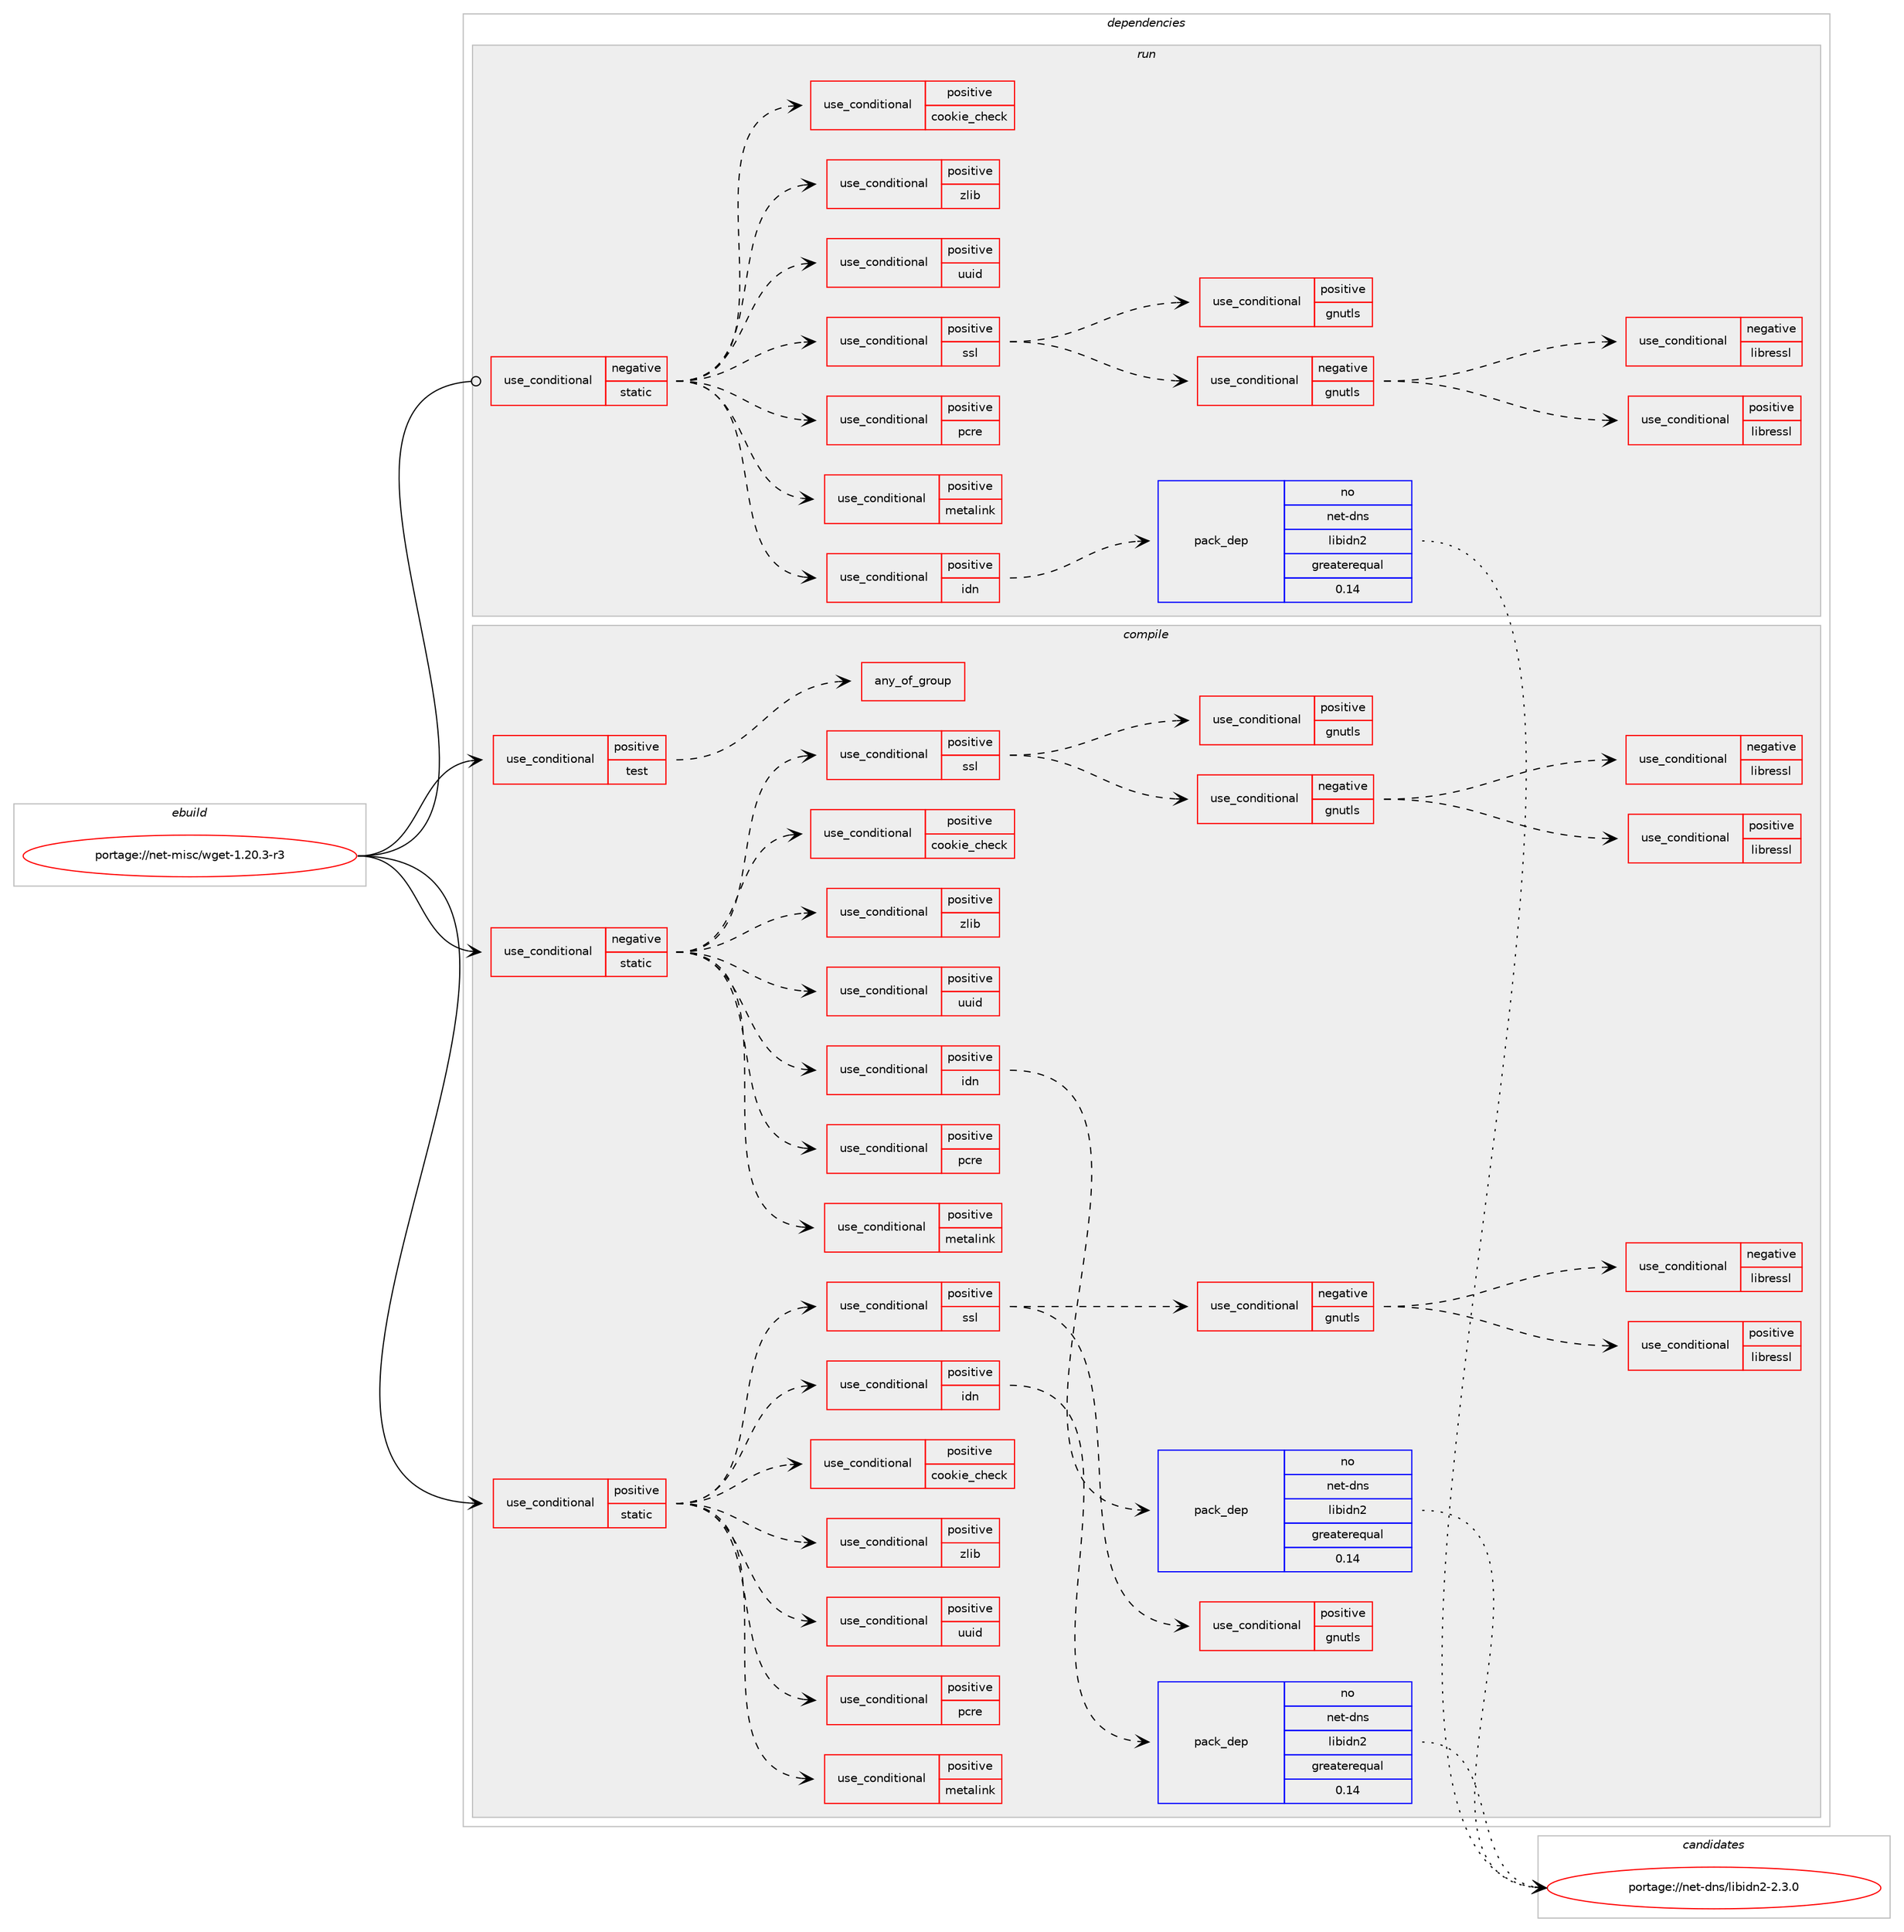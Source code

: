 digraph prolog {

# *************
# Graph options
# *************

newrank=true;
concentrate=true;
compound=true;
graph [rankdir=LR,fontname=Helvetica,fontsize=10,ranksep=1.5];#, ranksep=2.5, nodesep=0.2];
edge  [arrowhead=vee];
node  [fontname=Helvetica,fontsize=10];

# **********
# The ebuild
# **********

subgraph cluster_leftcol {
color=gray;
rank=same;
label=<<i>ebuild</i>>;
id [label="portage://net-misc/wget-1.20.3-r3", color=red, width=4, href="../net-misc/wget-1.20.3-r3.svg"];
}

# ****************
# The dependencies
# ****************

subgraph cluster_midcol {
color=gray;
label=<<i>dependencies</i>>;
subgraph cluster_compile {
fillcolor="#eeeeee";
style=filled;
label=<<i>compile</i>>;
subgraph cond975 {
dependency1502 [label=<<TABLE BORDER="0" CELLBORDER="1" CELLSPACING="0" CELLPADDING="4"><TR><TD ROWSPAN="3" CELLPADDING="10">use_conditional</TD></TR><TR><TD>negative</TD></TR><TR><TD>static</TD></TR></TABLE>>, shape=none, color=red];
subgraph cond976 {
dependency1503 [label=<<TABLE BORDER="0" CELLBORDER="1" CELLSPACING="0" CELLPADDING="4"><TR><TD ROWSPAN="3" CELLPADDING="10">use_conditional</TD></TR><TR><TD>positive</TD></TR><TR><TD>cookie_check</TD></TR></TABLE>>, shape=none, color=red];
# *** BEGIN UNKNOWN DEPENDENCY TYPE (TODO) ***
# dependency1503 -> package_dependency(portage://net-misc/wget-1.20.3-r3,install,no,net-libs,libpsl,none,[,,],[],[])
# *** END UNKNOWN DEPENDENCY TYPE (TODO) ***

}
dependency1502:e -> dependency1503:w [weight=20,style="dashed",arrowhead="vee"];
subgraph cond977 {
dependency1504 [label=<<TABLE BORDER="0" CELLBORDER="1" CELLSPACING="0" CELLPADDING="4"><TR><TD ROWSPAN="3" CELLPADDING="10">use_conditional</TD></TR><TR><TD>positive</TD></TR><TR><TD>idn</TD></TR></TABLE>>, shape=none, color=red];
subgraph pack506 {
dependency1505 [label=<<TABLE BORDER="0" CELLBORDER="1" CELLSPACING="0" CELLPADDING="4" WIDTH="220"><TR><TD ROWSPAN="6" CELLPADDING="30">pack_dep</TD></TR><TR><TD WIDTH="110">no</TD></TR><TR><TD>net-dns</TD></TR><TR><TD>libidn2</TD></TR><TR><TD>greaterequal</TD></TR><TR><TD>0.14</TD></TR></TABLE>>, shape=none, color=blue];
}
dependency1504:e -> dependency1505:w [weight=20,style="dashed",arrowhead="vee"];
}
dependency1502:e -> dependency1504:w [weight=20,style="dashed",arrowhead="vee"];
subgraph cond978 {
dependency1506 [label=<<TABLE BORDER="0" CELLBORDER="1" CELLSPACING="0" CELLPADDING="4"><TR><TD ROWSPAN="3" CELLPADDING="10">use_conditional</TD></TR><TR><TD>positive</TD></TR><TR><TD>metalink</TD></TR></TABLE>>, shape=none, color=red];
# *** BEGIN UNKNOWN DEPENDENCY TYPE (TODO) ***
# dependency1506 -> package_dependency(portage://net-misc/wget-1.20.3-r3,install,no,media-libs,libmetalink,none,[,,],[],[])
# *** END UNKNOWN DEPENDENCY TYPE (TODO) ***

}
dependency1502:e -> dependency1506:w [weight=20,style="dashed",arrowhead="vee"];
subgraph cond979 {
dependency1507 [label=<<TABLE BORDER="0" CELLBORDER="1" CELLSPACING="0" CELLPADDING="4"><TR><TD ROWSPAN="3" CELLPADDING="10">use_conditional</TD></TR><TR><TD>positive</TD></TR><TR><TD>pcre</TD></TR></TABLE>>, shape=none, color=red];
# *** BEGIN UNKNOWN DEPENDENCY TYPE (TODO) ***
# dependency1507 -> package_dependency(portage://net-misc/wget-1.20.3-r3,install,no,dev-libs,libpcre2,none,[,,],[],[])
# *** END UNKNOWN DEPENDENCY TYPE (TODO) ***

}
dependency1502:e -> dependency1507:w [weight=20,style="dashed",arrowhead="vee"];
subgraph cond980 {
dependency1508 [label=<<TABLE BORDER="0" CELLBORDER="1" CELLSPACING="0" CELLPADDING="4"><TR><TD ROWSPAN="3" CELLPADDING="10">use_conditional</TD></TR><TR><TD>positive</TD></TR><TR><TD>ssl</TD></TR></TABLE>>, shape=none, color=red];
subgraph cond981 {
dependency1509 [label=<<TABLE BORDER="0" CELLBORDER="1" CELLSPACING="0" CELLPADDING="4"><TR><TD ROWSPAN="3" CELLPADDING="10">use_conditional</TD></TR><TR><TD>positive</TD></TR><TR><TD>gnutls</TD></TR></TABLE>>, shape=none, color=red];
# *** BEGIN UNKNOWN DEPENDENCY TYPE (TODO) ***
# dependency1509 -> package_dependency(portage://net-misc/wget-1.20.3-r3,install,no,net-libs,gnutls,none,[,,],[slot(0),equal],[])
# *** END UNKNOWN DEPENDENCY TYPE (TODO) ***

}
dependency1508:e -> dependency1509:w [weight=20,style="dashed",arrowhead="vee"];
subgraph cond982 {
dependency1510 [label=<<TABLE BORDER="0" CELLBORDER="1" CELLSPACING="0" CELLPADDING="4"><TR><TD ROWSPAN="3" CELLPADDING="10">use_conditional</TD></TR><TR><TD>negative</TD></TR><TR><TD>gnutls</TD></TR></TABLE>>, shape=none, color=red];
subgraph cond983 {
dependency1511 [label=<<TABLE BORDER="0" CELLBORDER="1" CELLSPACING="0" CELLPADDING="4"><TR><TD ROWSPAN="3" CELLPADDING="10">use_conditional</TD></TR><TR><TD>negative</TD></TR><TR><TD>libressl</TD></TR></TABLE>>, shape=none, color=red];
# *** BEGIN UNKNOWN DEPENDENCY TYPE (TODO) ***
# dependency1511 -> package_dependency(portage://net-misc/wget-1.20.3-r3,install,no,dev-libs,openssl,none,[,,],[slot(0),equal],[])
# *** END UNKNOWN DEPENDENCY TYPE (TODO) ***

}
dependency1510:e -> dependency1511:w [weight=20,style="dashed",arrowhead="vee"];
subgraph cond984 {
dependency1512 [label=<<TABLE BORDER="0" CELLBORDER="1" CELLSPACING="0" CELLPADDING="4"><TR><TD ROWSPAN="3" CELLPADDING="10">use_conditional</TD></TR><TR><TD>positive</TD></TR><TR><TD>libressl</TD></TR></TABLE>>, shape=none, color=red];
# *** BEGIN UNKNOWN DEPENDENCY TYPE (TODO) ***
# dependency1512 -> package_dependency(portage://net-misc/wget-1.20.3-r3,install,no,dev-libs,libressl,none,[,,],[slot(0),equal],[])
# *** END UNKNOWN DEPENDENCY TYPE (TODO) ***

}
dependency1510:e -> dependency1512:w [weight=20,style="dashed",arrowhead="vee"];
}
dependency1508:e -> dependency1510:w [weight=20,style="dashed",arrowhead="vee"];
}
dependency1502:e -> dependency1508:w [weight=20,style="dashed",arrowhead="vee"];
subgraph cond985 {
dependency1513 [label=<<TABLE BORDER="0" CELLBORDER="1" CELLSPACING="0" CELLPADDING="4"><TR><TD ROWSPAN="3" CELLPADDING="10">use_conditional</TD></TR><TR><TD>positive</TD></TR><TR><TD>uuid</TD></TR></TABLE>>, shape=none, color=red];
# *** BEGIN UNKNOWN DEPENDENCY TYPE (TODO) ***
# dependency1513 -> package_dependency(portage://net-misc/wget-1.20.3-r3,install,no,sys-apps,util-linux,none,[,,],[],[])
# *** END UNKNOWN DEPENDENCY TYPE (TODO) ***

}
dependency1502:e -> dependency1513:w [weight=20,style="dashed",arrowhead="vee"];
subgraph cond986 {
dependency1514 [label=<<TABLE BORDER="0" CELLBORDER="1" CELLSPACING="0" CELLPADDING="4"><TR><TD ROWSPAN="3" CELLPADDING="10">use_conditional</TD></TR><TR><TD>positive</TD></TR><TR><TD>zlib</TD></TR></TABLE>>, shape=none, color=red];
# *** BEGIN UNKNOWN DEPENDENCY TYPE (TODO) ***
# dependency1514 -> package_dependency(portage://net-misc/wget-1.20.3-r3,install,no,sys-libs,zlib,none,[,,],[],[])
# *** END UNKNOWN DEPENDENCY TYPE (TODO) ***

}
dependency1502:e -> dependency1514:w [weight=20,style="dashed",arrowhead="vee"];
}
id:e -> dependency1502:w [weight=20,style="solid",arrowhead="vee"];
subgraph cond987 {
dependency1515 [label=<<TABLE BORDER="0" CELLBORDER="1" CELLSPACING="0" CELLPADDING="4"><TR><TD ROWSPAN="3" CELLPADDING="10">use_conditional</TD></TR><TR><TD>positive</TD></TR><TR><TD>static</TD></TR></TABLE>>, shape=none, color=red];
subgraph cond988 {
dependency1516 [label=<<TABLE BORDER="0" CELLBORDER="1" CELLSPACING="0" CELLPADDING="4"><TR><TD ROWSPAN="3" CELLPADDING="10">use_conditional</TD></TR><TR><TD>positive</TD></TR><TR><TD>cookie_check</TD></TR></TABLE>>, shape=none, color=red];
# *** BEGIN UNKNOWN DEPENDENCY TYPE (TODO) ***
# dependency1516 -> package_dependency(portage://net-misc/wget-1.20.3-r3,install,no,net-libs,libpsl,none,[,,],[],[])
# *** END UNKNOWN DEPENDENCY TYPE (TODO) ***

}
dependency1515:e -> dependency1516:w [weight=20,style="dashed",arrowhead="vee"];
subgraph cond989 {
dependency1517 [label=<<TABLE BORDER="0" CELLBORDER="1" CELLSPACING="0" CELLPADDING="4"><TR><TD ROWSPAN="3" CELLPADDING="10">use_conditional</TD></TR><TR><TD>positive</TD></TR><TR><TD>idn</TD></TR></TABLE>>, shape=none, color=red];
subgraph pack507 {
dependency1518 [label=<<TABLE BORDER="0" CELLBORDER="1" CELLSPACING="0" CELLPADDING="4" WIDTH="220"><TR><TD ROWSPAN="6" CELLPADDING="30">pack_dep</TD></TR><TR><TD WIDTH="110">no</TD></TR><TR><TD>net-dns</TD></TR><TR><TD>libidn2</TD></TR><TR><TD>greaterequal</TD></TR><TR><TD>0.14</TD></TR></TABLE>>, shape=none, color=blue];
}
dependency1517:e -> dependency1518:w [weight=20,style="dashed",arrowhead="vee"];
}
dependency1515:e -> dependency1517:w [weight=20,style="dashed",arrowhead="vee"];
subgraph cond990 {
dependency1519 [label=<<TABLE BORDER="0" CELLBORDER="1" CELLSPACING="0" CELLPADDING="4"><TR><TD ROWSPAN="3" CELLPADDING="10">use_conditional</TD></TR><TR><TD>positive</TD></TR><TR><TD>metalink</TD></TR></TABLE>>, shape=none, color=red];
# *** BEGIN UNKNOWN DEPENDENCY TYPE (TODO) ***
# dependency1519 -> package_dependency(portage://net-misc/wget-1.20.3-r3,install,no,media-libs,libmetalink,none,[,,],[],[])
# *** END UNKNOWN DEPENDENCY TYPE (TODO) ***

}
dependency1515:e -> dependency1519:w [weight=20,style="dashed",arrowhead="vee"];
subgraph cond991 {
dependency1520 [label=<<TABLE BORDER="0" CELLBORDER="1" CELLSPACING="0" CELLPADDING="4"><TR><TD ROWSPAN="3" CELLPADDING="10">use_conditional</TD></TR><TR><TD>positive</TD></TR><TR><TD>pcre</TD></TR></TABLE>>, shape=none, color=red];
# *** BEGIN UNKNOWN DEPENDENCY TYPE (TODO) ***
# dependency1520 -> package_dependency(portage://net-misc/wget-1.20.3-r3,install,no,dev-libs,libpcre2,none,[,,],[],[use(enable(static-libs),positive)])
# *** END UNKNOWN DEPENDENCY TYPE (TODO) ***

}
dependency1515:e -> dependency1520:w [weight=20,style="dashed",arrowhead="vee"];
subgraph cond992 {
dependency1521 [label=<<TABLE BORDER="0" CELLBORDER="1" CELLSPACING="0" CELLPADDING="4"><TR><TD ROWSPAN="3" CELLPADDING="10">use_conditional</TD></TR><TR><TD>positive</TD></TR><TR><TD>ssl</TD></TR></TABLE>>, shape=none, color=red];
subgraph cond993 {
dependency1522 [label=<<TABLE BORDER="0" CELLBORDER="1" CELLSPACING="0" CELLPADDING="4"><TR><TD ROWSPAN="3" CELLPADDING="10">use_conditional</TD></TR><TR><TD>positive</TD></TR><TR><TD>gnutls</TD></TR></TABLE>>, shape=none, color=red];
# *** BEGIN UNKNOWN DEPENDENCY TYPE (TODO) ***
# dependency1522 -> package_dependency(portage://net-misc/wget-1.20.3-r3,install,no,net-libs,gnutls,none,[,,],[slot(0),equal],[use(enable(static-libs),positive)])
# *** END UNKNOWN DEPENDENCY TYPE (TODO) ***

}
dependency1521:e -> dependency1522:w [weight=20,style="dashed",arrowhead="vee"];
subgraph cond994 {
dependency1523 [label=<<TABLE BORDER="0" CELLBORDER="1" CELLSPACING="0" CELLPADDING="4"><TR><TD ROWSPAN="3" CELLPADDING="10">use_conditional</TD></TR><TR><TD>negative</TD></TR><TR><TD>gnutls</TD></TR></TABLE>>, shape=none, color=red];
subgraph cond995 {
dependency1524 [label=<<TABLE BORDER="0" CELLBORDER="1" CELLSPACING="0" CELLPADDING="4"><TR><TD ROWSPAN="3" CELLPADDING="10">use_conditional</TD></TR><TR><TD>negative</TD></TR><TR><TD>libressl</TD></TR></TABLE>>, shape=none, color=red];
# *** BEGIN UNKNOWN DEPENDENCY TYPE (TODO) ***
# dependency1524 -> package_dependency(portage://net-misc/wget-1.20.3-r3,install,no,dev-libs,openssl,none,[,,],[slot(0),equal],[use(enable(static-libs),positive)])
# *** END UNKNOWN DEPENDENCY TYPE (TODO) ***

}
dependency1523:e -> dependency1524:w [weight=20,style="dashed",arrowhead="vee"];
subgraph cond996 {
dependency1525 [label=<<TABLE BORDER="0" CELLBORDER="1" CELLSPACING="0" CELLPADDING="4"><TR><TD ROWSPAN="3" CELLPADDING="10">use_conditional</TD></TR><TR><TD>positive</TD></TR><TR><TD>libressl</TD></TR></TABLE>>, shape=none, color=red];
# *** BEGIN UNKNOWN DEPENDENCY TYPE (TODO) ***
# dependency1525 -> package_dependency(portage://net-misc/wget-1.20.3-r3,install,no,dev-libs,libressl,none,[,,],[slot(0),equal],[use(enable(static-libs),positive)])
# *** END UNKNOWN DEPENDENCY TYPE (TODO) ***

}
dependency1523:e -> dependency1525:w [weight=20,style="dashed",arrowhead="vee"];
}
dependency1521:e -> dependency1523:w [weight=20,style="dashed",arrowhead="vee"];
}
dependency1515:e -> dependency1521:w [weight=20,style="dashed",arrowhead="vee"];
subgraph cond997 {
dependency1526 [label=<<TABLE BORDER="0" CELLBORDER="1" CELLSPACING="0" CELLPADDING="4"><TR><TD ROWSPAN="3" CELLPADDING="10">use_conditional</TD></TR><TR><TD>positive</TD></TR><TR><TD>uuid</TD></TR></TABLE>>, shape=none, color=red];
# *** BEGIN UNKNOWN DEPENDENCY TYPE (TODO) ***
# dependency1526 -> package_dependency(portage://net-misc/wget-1.20.3-r3,install,no,sys-apps,util-linux,none,[,,],[],[use(enable(static-libs),positive)])
# *** END UNKNOWN DEPENDENCY TYPE (TODO) ***

}
dependency1515:e -> dependency1526:w [weight=20,style="dashed",arrowhead="vee"];
subgraph cond998 {
dependency1527 [label=<<TABLE BORDER="0" CELLBORDER="1" CELLSPACING="0" CELLPADDING="4"><TR><TD ROWSPAN="3" CELLPADDING="10">use_conditional</TD></TR><TR><TD>positive</TD></TR><TR><TD>zlib</TD></TR></TABLE>>, shape=none, color=red];
# *** BEGIN UNKNOWN DEPENDENCY TYPE (TODO) ***
# dependency1527 -> package_dependency(portage://net-misc/wget-1.20.3-r3,install,no,sys-libs,zlib,none,[,,],[],[use(enable(static-libs),positive)])
# *** END UNKNOWN DEPENDENCY TYPE (TODO) ***

}
dependency1515:e -> dependency1527:w [weight=20,style="dashed",arrowhead="vee"];
}
id:e -> dependency1515:w [weight=20,style="solid",arrowhead="vee"];
subgraph cond999 {
dependency1528 [label=<<TABLE BORDER="0" CELLBORDER="1" CELLSPACING="0" CELLPADDING="4"><TR><TD ROWSPAN="3" CELLPADDING="10">use_conditional</TD></TR><TR><TD>positive</TD></TR><TR><TD>test</TD></TR></TABLE>>, shape=none, color=red];
subgraph any17 {
dependency1529 [label=<<TABLE BORDER="0" CELLBORDER="1" CELLSPACING="0" CELLPADDING="4"><TR><TD CELLPADDING="10">any_of_group</TD></TR></TABLE>>, shape=none, color=red];# *** BEGIN UNKNOWN DEPENDENCY TYPE (TODO) ***
# dependency1529 -> package_dependency(portage://net-misc/wget-1.20.3-r3,install,no,dev-lang,python,none,[,,],[slot(3.8)],[])
# *** END UNKNOWN DEPENDENCY TYPE (TODO) ***

# *** BEGIN UNKNOWN DEPENDENCY TYPE (TODO) ***
# dependency1529 -> package_dependency(portage://net-misc/wget-1.20.3-r3,install,no,dev-lang,python,none,[,,],[slot(3.7)],[])
# *** END UNKNOWN DEPENDENCY TYPE (TODO) ***

}
dependency1528:e -> dependency1529:w [weight=20,style="dashed",arrowhead="vee"];
# *** BEGIN UNKNOWN DEPENDENCY TYPE (TODO) ***
# dependency1528 -> package_dependency(portage://net-misc/wget-1.20.3-r3,install,no,dev-lang,perl,none,[,,],[],[])
# *** END UNKNOWN DEPENDENCY TYPE (TODO) ***

# *** BEGIN UNKNOWN DEPENDENCY TYPE (TODO) ***
# dependency1528 -> package_dependency(portage://net-misc/wget-1.20.3-r3,install,no,dev-perl,HTTP-Daemon,none,[,,],[],[])
# *** END UNKNOWN DEPENDENCY TYPE (TODO) ***

# *** BEGIN UNKNOWN DEPENDENCY TYPE (TODO) ***
# dependency1528 -> package_dependency(portage://net-misc/wget-1.20.3-r3,install,no,dev-perl,HTTP-Message,none,[,,],[],[])
# *** END UNKNOWN DEPENDENCY TYPE (TODO) ***

# *** BEGIN UNKNOWN DEPENDENCY TYPE (TODO) ***
# dependency1528 -> package_dependency(portage://net-misc/wget-1.20.3-r3,install,no,dev-perl,IO-Socket-SSL,none,[,,],[],[])
# *** END UNKNOWN DEPENDENCY TYPE (TODO) ***

}
id:e -> dependency1528:w [weight=20,style="solid",arrowhead="vee"];
}
subgraph cluster_compileandrun {
fillcolor="#eeeeee";
style=filled;
label=<<i>compile and run</i>>;
}
subgraph cluster_run {
fillcolor="#eeeeee";
style=filled;
label=<<i>run</i>>;
subgraph cond1000 {
dependency1530 [label=<<TABLE BORDER="0" CELLBORDER="1" CELLSPACING="0" CELLPADDING="4"><TR><TD ROWSPAN="3" CELLPADDING="10">use_conditional</TD></TR><TR><TD>negative</TD></TR><TR><TD>static</TD></TR></TABLE>>, shape=none, color=red];
subgraph cond1001 {
dependency1531 [label=<<TABLE BORDER="0" CELLBORDER="1" CELLSPACING="0" CELLPADDING="4"><TR><TD ROWSPAN="3" CELLPADDING="10">use_conditional</TD></TR><TR><TD>positive</TD></TR><TR><TD>cookie_check</TD></TR></TABLE>>, shape=none, color=red];
# *** BEGIN UNKNOWN DEPENDENCY TYPE (TODO) ***
# dependency1531 -> package_dependency(portage://net-misc/wget-1.20.3-r3,run,no,net-libs,libpsl,none,[,,],[],[])
# *** END UNKNOWN DEPENDENCY TYPE (TODO) ***

}
dependency1530:e -> dependency1531:w [weight=20,style="dashed",arrowhead="vee"];
subgraph cond1002 {
dependency1532 [label=<<TABLE BORDER="0" CELLBORDER="1" CELLSPACING="0" CELLPADDING="4"><TR><TD ROWSPAN="3" CELLPADDING="10">use_conditional</TD></TR><TR><TD>positive</TD></TR><TR><TD>idn</TD></TR></TABLE>>, shape=none, color=red];
subgraph pack508 {
dependency1533 [label=<<TABLE BORDER="0" CELLBORDER="1" CELLSPACING="0" CELLPADDING="4" WIDTH="220"><TR><TD ROWSPAN="6" CELLPADDING="30">pack_dep</TD></TR><TR><TD WIDTH="110">no</TD></TR><TR><TD>net-dns</TD></TR><TR><TD>libidn2</TD></TR><TR><TD>greaterequal</TD></TR><TR><TD>0.14</TD></TR></TABLE>>, shape=none, color=blue];
}
dependency1532:e -> dependency1533:w [weight=20,style="dashed",arrowhead="vee"];
}
dependency1530:e -> dependency1532:w [weight=20,style="dashed",arrowhead="vee"];
subgraph cond1003 {
dependency1534 [label=<<TABLE BORDER="0" CELLBORDER="1" CELLSPACING="0" CELLPADDING="4"><TR><TD ROWSPAN="3" CELLPADDING="10">use_conditional</TD></TR><TR><TD>positive</TD></TR><TR><TD>metalink</TD></TR></TABLE>>, shape=none, color=red];
# *** BEGIN UNKNOWN DEPENDENCY TYPE (TODO) ***
# dependency1534 -> package_dependency(portage://net-misc/wget-1.20.3-r3,run,no,media-libs,libmetalink,none,[,,],[],[])
# *** END UNKNOWN DEPENDENCY TYPE (TODO) ***

}
dependency1530:e -> dependency1534:w [weight=20,style="dashed",arrowhead="vee"];
subgraph cond1004 {
dependency1535 [label=<<TABLE BORDER="0" CELLBORDER="1" CELLSPACING="0" CELLPADDING="4"><TR><TD ROWSPAN="3" CELLPADDING="10">use_conditional</TD></TR><TR><TD>positive</TD></TR><TR><TD>pcre</TD></TR></TABLE>>, shape=none, color=red];
# *** BEGIN UNKNOWN DEPENDENCY TYPE (TODO) ***
# dependency1535 -> package_dependency(portage://net-misc/wget-1.20.3-r3,run,no,dev-libs,libpcre2,none,[,,],[],[])
# *** END UNKNOWN DEPENDENCY TYPE (TODO) ***

}
dependency1530:e -> dependency1535:w [weight=20,style="dashed",arrowhead="vee"];
subgraph cond1005 {
dependency1536 [label=<<TABLE BORDER="0" CELLBORDER="1" CELLSPACING="0" CELLPADDING="4"><TR><TD ROWSPAN="3" CELLPADDING="10">use_conditional</TD></TR><TR><TD>positive</TD></TR><TR><TD>ssl</TD></TR></TABLE>>, shape=none, color=red];
subgraph cond1006 {
dependency1537 [label=<<TABLE BORDER="0" CELLBORDER="1" CELLSPACING="0" CELLPADDING="4"><TR><TD ROWSPAN="3" CELLPADDING="10">use_conditional</TD></TR><TR><TD>positive</TD></TR><TR><TD>gnutls</TD></TR></TABLE>>, shape=none, color=red];
# *** BEGIN UNKNOWN DEPENDENCY TYPE (TODO) ***
# dependency1537 -> package_dependency(portage://net-misc/wget-1.20.3-r3,run,no,net-libs,gnutls,none,[,,],[slot(0),equal],[])
# *** END UNKNOWN DEPENDENCY TYPE (TODO) ***

}
dependency1536:e -> dependency1537:w [weight=20,style="dashed",arrowhead="vee"];
subgraph cond1007 {
dependency1538 [label=<<TABLE BORDER="0" CELLBORDER="1" CELLSPACING="0" CELLPADDING="4"><TR><TD ROWSPAN="3" CELLPADDING="10">use_conditional</TD></TR><TR><TD>negative</TD></TR><TR><TD>gnutls</TD></TR></TABLE>>, shape=none, color=red];
subgraph cond1008 {
dependency1539 [label=<<TABLE BORDER="0" CELLBORDER="1" CELLSPACING="0" CELLPADDING="4"><TR><TD ROWSPAN="3" CELLPADDING="10">use_conditional</TD></TR><TR><TD>negative</TD></TR><TR><TD>libressl</TD></TR></TABLE>>, shape=none, color=red];
# *** BEGIN UNKNOWN DEPENDENCY TYPE (TODO) ***
# dependency1539 -> package_dependency(portage://net-misc/wget-1.20.3-r3,run,no,dev-libs,openssl,none,[,,],[slot(0),equal],[])
# *** END UNKNOWN DEPENDENCY TYPE (TODO) ***

}
dependency1538:e -> dependency1539:w [weight=20,style="dashed",arrowhead="vee"];
subgraph cond1009 {
dependency1540 [label=<<TABLE BORDER="0" CELLBORDER="1" CELLSPACING="0" CELLPADDING="4"><TR><TD ROWSPAN="3" CELLPADDING="10">use_conditional</TD></TR><TR><TD>positive</TD></TR><TR><TD>libressl</TD></TR></TABLE>>, shape=none, color=red];
# *** BEGIN UNKNOWN DEPENDENCY TYPE (TODO) ***
# dependency1540 -> package_dependency(portage://net-misc/wget-1.20.3-r3,run,no,dev-libs,libressl,none,[,,],[slot(0),equal],[])
# *** END UNKNOWN DEPENDENCY TYPE (TODO) ***

}
dependency1538:e -> dependency1540:w [weight=20,style="dashed",arrowhead="vee"];
}
dependency1536:e -> dependency1538:w [weight=20,style="dashed",arrowhead="vee"];
}
dependency1530:e -> dependency1536:w [weight=20,style="dashed",arrowhead="vee"];
subgraph cond1010 {
dependency1541 [label=<<TABLE BORDER="0" CELLBORDER="1" CELLSPACING="0" CELLPADDING="4"><TR><TD ROWSPAN="3" CELLPADDING="10">use_conditional</TD></TR><TR><TD>positive</TD></TR><TR><TD>uuid</TD></TR></TABLE>>, shape=none, color=red];
# *** BEGIN UNKNOWN DEPENDENCY TYPE (TODO) ***
# dependency1541 -> package_dependency(portage://net-misc/wget-1.20.3-r3,run,no,sys-apps,util-linux,none,[,,],[],[])
# *** END UNKNOWN DEPENDENCY TYPE (TODO) ***

}
dependency1530:e -> dependency1541:w [weight=20,style="dashed",arrowhead="vee"];
subgraph cond1011 {
dependency1542 [label=<<TABLE BORDER="0" CELLBORDER="1" CELLSPACING="0" CELLPADDING="4"><TR><TD ROWSPAN="3" CELLPADDING="10">use_conditional</TD></TR><TR><TD>positive</TD></TR><TR><TD>zlib</TD></TR></TABLE>>, shape=none, color=red];
# *** BEGIN UNKNOWN DEPENDENCY TYPE (TODO) ***
# dependency1542 -> package_dependency(portage://net-misc/wget-1.20.3-r3,run,no,sys-libs,zlib,none,[,,],[],[])
# *** END UNKNOWN DEPENDENCY TYPE (TODO) ***

}
dependency1530:e -> dependency1542:w [weight=20,style="dashed",arrowhead="vee"];
}
id:e -> dependency1530:w [weight=20,style="solid",arrowhead="odot"];
}
}

# **************
# The candidates
# **************

subgraph cluster_choices {
rank=same;
color=gray;
label=<<i>candidates</i>>;

subgraph choice506 {
color=black;
nodesep=1;
choice11010111645100110115471081059810510011050455046514648 [label="portage://net-dns/libidn2-2.3.0", color=red, width=4,href="../net-dns/libidn2-2.3.0.svg"];
dependency1505:e -> choice11010111645100110115471081059810510011050455046514648:w [style=dotted,weight="100"];
}
subgraph choice507 {
color=black;
nodesep=1;
choice11010111645100110115471081059810510011050455046514648 [label="portage://net-dns/libidn2-2.3.0", color=red, width=4,href="../net-dns/libidn2-2.3.0.svg"];
dependency1518:e -> choice11010111645100110115471081059810510011050455046514648:w [style=dotted,weight="100"];
}
subgraph choice508 {
color=black;
nodesep=1;
choice11010111645100110115471081059810510011050455046514648 [label="portage://net-dns/libidn2-2.3.0", color=red, width=4,href="../net-dns/libidn2-2.3.0.svg"];
dependency1533:e -> choice11010111645100110115471081059810510011050455046514648:w [style=dotted,weight="100"];
}
}

}
